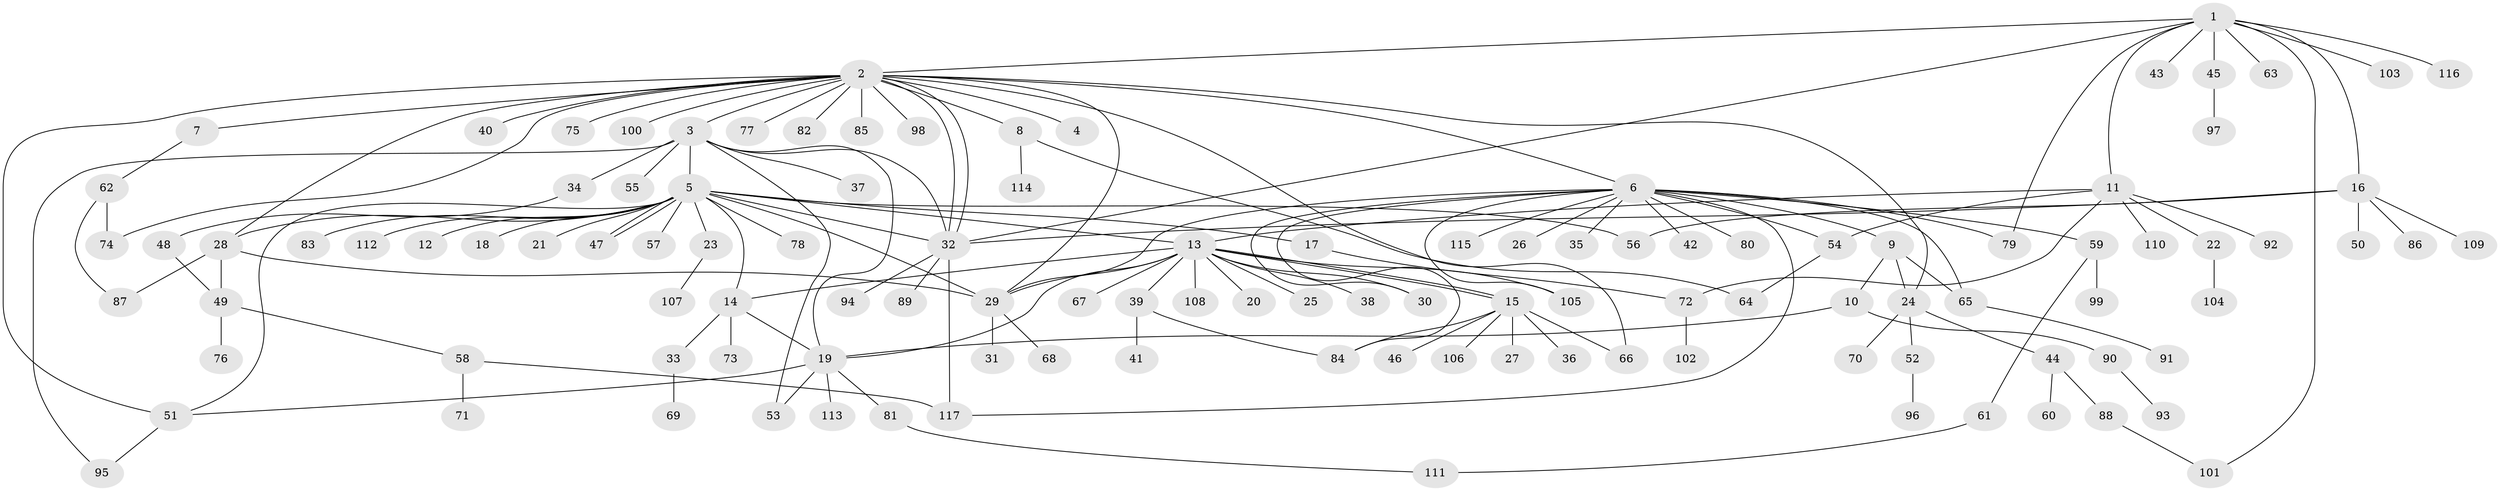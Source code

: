 // coarse degree distribution, {1: 0.7714285714285715, 21: 0.014285714285714285, 5: 0.014285714285714285, 2: 0.11428571428571428, 4: 0.02857142857142857, 14: 0.014285714285714285, 8: 0.014285714285714285, 20: 0.014285714285714285, 10: 0.014285714285714285}
// Generated by graph-tools (version 1.1) at 2025/51/03/04/25 21:51:50]
// undirected, 117 vertices, 156 edges
graph export_dot {
graph [start="1"]
  node [color=gray90,style=filled];
  1;
  2;
  3;
  4;
  5;
  6;
  7;
  8;
  9;
  10;
  11;
  12;
  13;
  14;
  15;
  16;
  17;
  18;
  19;
  20;
  21;
  22;
  23;
  24;
  25;
  26;
  27;
  28;
  29;
  30;
  31;
  32;
  33;
  34;
  35;
  36;
  37;
  38;
  39;
  40;
  41;
  42;
  43;
  44;
  45;
  46;
  47;
  48;
  49;
  50;
  51;
  52;
  53;
  54;
  55;
  56;
  57;
  58;
  59;
  60;
  61;
  62;
  63;
  64;
  65;
  66;
  67;
  68;
  69;
  70;
  71;
  72;
  73;
  74;
  75;
  76;
  77;
  78;
  79;
  80;
  81;
  82;
  83;
  84;
  85;
  86;
  87;
  88;
  89;
  90;
  91;
  92;
  93;
  94;
  95;
  96;
  97;
  98;
  99;
  100;
  101;
  102;
  103;
  104;
  105;
  106;
  107;
  108;
  109;
  110;
  111;
  112;
  113;
  114;
  115;
  116;
  117;
  1 -- 2;
  1 -- 11;
  1 -- 16;
  1 -- 32;
  1 -- 43;
  1 -- 45;
  1 -- 63;
  1 -- 79;
  1 -- 101;
  1 -- 103;
  1 -- 116;
  2 -- 3;
  2 -- 4;
  2 -- 6;
  2 -- 7;
  2 -- 8;
  2 -- 24;
  2 -- 28;
  2 -- 29;
  2 -- 32;
  2 -- 32;
  2 -- 40;
  2 -- 51;
  2 -- 66;
  2 -- 74;
  2 -- 75;
  2 -- 77;
  2 -- 82;
  2 -- 85;
  2 -- 98;
  2 -- 100;
  3 -- 5;
  3 -- 19;
  3 -- 32;
  3 -- 34;
  3 -- 37;
  3 -- 53;
  3 -- 55;
  3 -- 95;
  5 -- 12;
  5 -- 13;
  5 -- 14;
  5 -- 17;
  5 -- 18;
  5 -- 21;
  5 -- 23;
  5 -- 28;
  5 -- 29;
  5 -- 32;
  5 -- 47;
  5 -- 47;
  5 -- 51;
  5 -- 56;
  5 -- 57;
  5 -- 78;
  5 -- 83;
  5 -- 112;
  6 -- 9;
  6 -- 26;
  6 -- 29;
  6 -- 30;
  6 -- 35;
  6 -- 42;
  6 -- 54;
  6 -- 59;
  6 -- 65;
  6 -- 79;
  6 -- 80;
  6 -- 84;
  6 -- 105;
  6 -- 115;
  6 -- 117;
  7 -- 62;
  8 -- 64;
  8 -- 114;
  9 -- 10;
  9 -- 24;
  9 -- 65;
  10 -- 19;
  10 -- 90;
  11 -- 13;
  11 -- 22;
  11 -- 54;
  11 -- 72;
  11 -- 92;
  11 -- 110;
  13 -- 14;
  13 -- 15;
  13 -- 15;
  13 -- 19;
  13 -- 20;
  13 -- 25;
  13 -- 29;
  13 -- 30;
  13 -- 38;
  13 -- 39;
  13 -- 67;
  13 -- 105;
  13 -- 108;
  14 -- 19;
  14 -- 33;
  14 -- 73;
  15 -- 27;
  15 -- 36;
  15 -- 46;
  15 -- 66;
  15 -- 84;
  15 -- 106;
  16 -- 32;
  16 -- 50;
  16 -- 56;
  16 -- 86;
  16 -- 109;
  17 -- 72;
  19 -- 51;
  19 -- 53;
  19 -- 81;
  19 -- 113;
  22 -- 104;
  23 -- 107;
  24 -- 44;
  24 -- 52;
  24 -- 70;
  28 -- 29;
  28 -- 49;
  28 -- 87;
  29 -- 31;
  29 -- 68;
  32 -- 89;
  32 -- 94;
  32 -- 117;
  33 -- 69;
  34 -- 48;
  39 -- 41;
  39 -- 84;
  44 -- 60;
  44 -- 88;
  45 -- 97;
  48 -- 49;
  49 -- 58;
  49 -- 76;
  51 -- 95;
  52 -- 96;
  54 -- 64;
  58 -- 71;
  58 -- 117;
  59 -- 61;
  59 -- 99;
  61 -- 111;
  62 -- 74;
  62 -- 87;
  65 -- 91;
  72 -- 102;
  81 -- 111;
  88 -- 101;
  90 -- 93;
}
